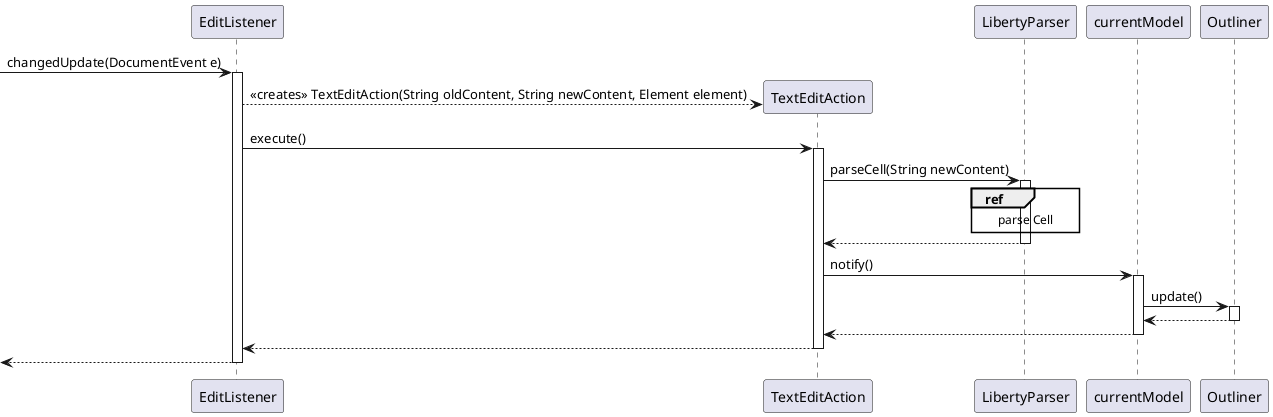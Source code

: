 @startuml


-> EditListener : changedUpdate(DocumentEvent e)
activate EditListener

EditListener --> TextEditAction ** :  <<creates>> TextEditAction(String oldContent, String newContent, Element element)
EditListener -> TextEditAction ++ : execute()



TextEditAction -> LibertyParser ++: parseCell(String newContent)

ref over LibertyParser : parse Cell

return



 

 
TextEditAction -> currentModel ++ : notify()
currentModel -> Outliner ++ : update()
return
return
return
return















@enduml